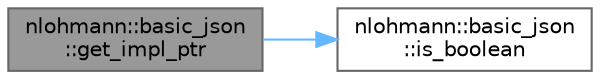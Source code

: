 digraph "nlohmann::basic_json::get_impl_ptr"
{
 // LATEX_PDF_SIZE
  bgcolor="transparent";
  edge [fontname=Helvetica,fontsize=10,labelfontname=Helvetica,labelfontsize=10];
  node [fontname=Helvetica,fontsize=10,shape=box,height=0.2,width=0.4];
  rankdir="LR";
  Node1 [label="nlohmann::basic_json\l::get_impl_ptr",height=0.2,width=0.4,color="gray40", fillcolor="grey60", style="filled", fontcolor="black",tooltip="get a pointer to the value (boolean)"];
  Node1 -> Node2 [color="steelblue1",style="solid"];
  Node2 [label="nlohmann::basic_json\l::is_boolean",height=0.2,width=0.4,color="grey40", fillcolor="white", style="filled",URL="$a01659.html#a911b11e855e685fa59ea1d111490b36b",tooltip="return whether value is a boolean"];
}
